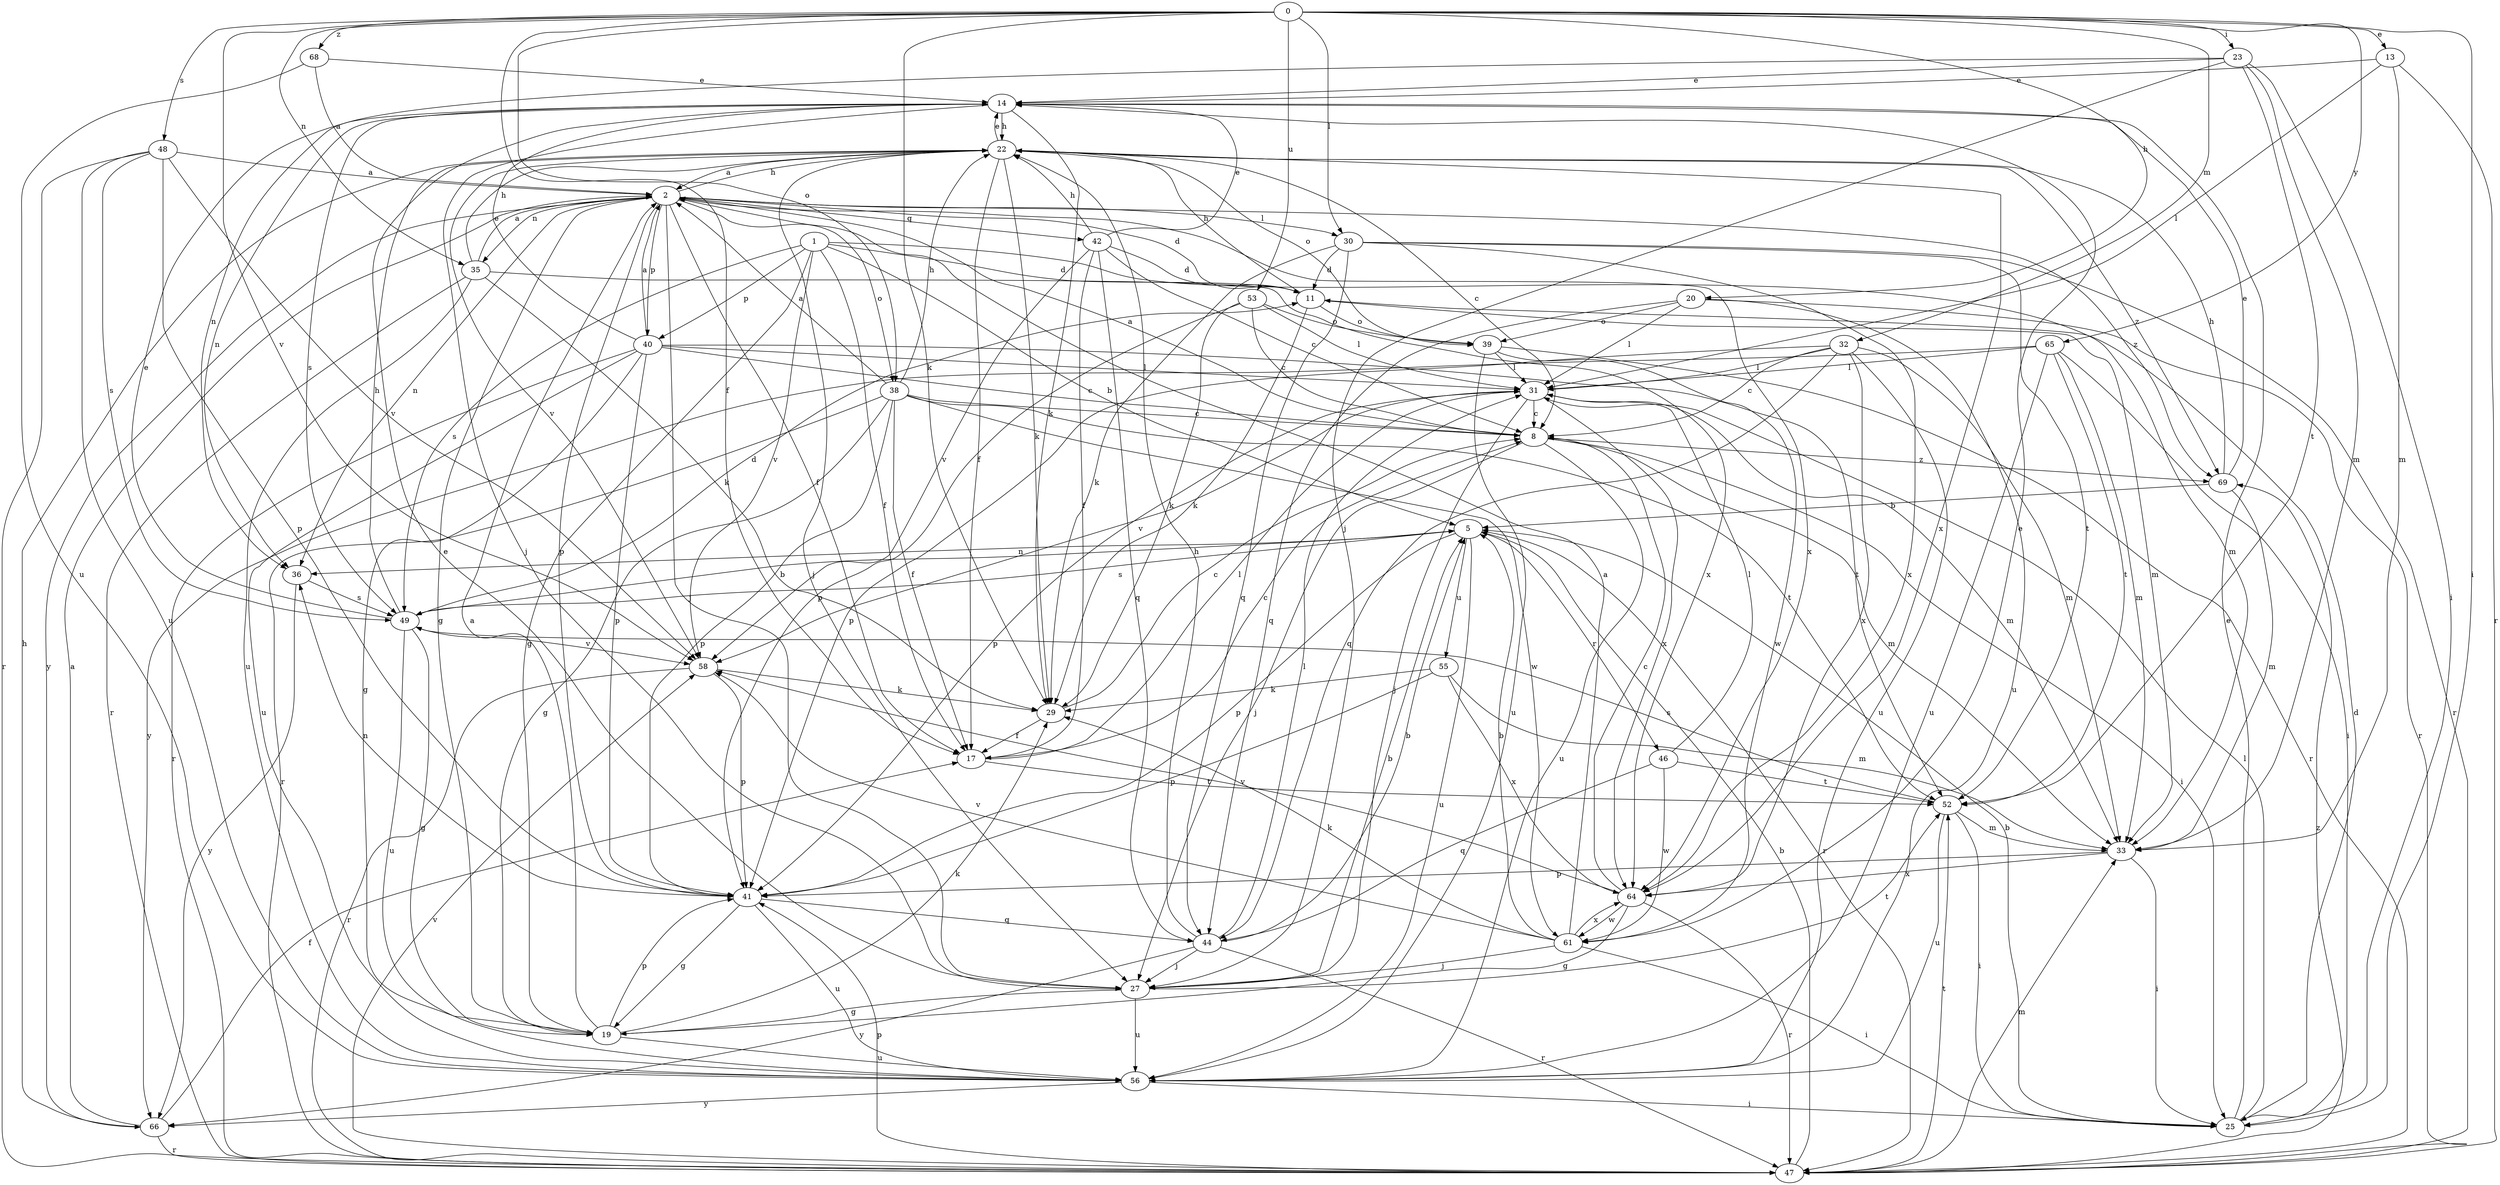 strict digraph  {
0;
1;
2;
5;
8;
11;
13;
14;
17;
19;
20;
22;
23;
25;
27;
29;
30;
31;
32;
33;
35;
36;
38;
39;
40;
41;
42;
44;
46;
47;
48;
49;
52;
53;
55;
56;
58;
61;
64;
65;
66;
68;
69;
0 -> 13  [label=e];
0 -> 17  [label=f];
0 -> 20  [label=h];
0 -> 23  [label=i];
0 -> 25  [label=i];
0 -> 29  [label=k];
0 -> 30  [label=l];
0 -> 32  [label=m];
0 -> 35  [label=n];
0 -> 38  [label=o];
0 -> 48  [label=s];
0 -> 53  [label=u];
0 -> 58  [label=v];
0 -> 65  [label=y];
0 -> 68  [label=z];
1 -> 5  [label=b];
1 -> 11  [label=d];
1 -> 17  [label=f];
1 -> 19  [label=g];
1 -> 33  [label=m];
1 -> 40  [label=p];
1 -> 49  [label=s];
1 -> 58  [label=v];
2 -> 11  [label=d];
2 -> 17  [label=f];
2 -> 19  [label=g];
2 -> 22  [label=h];
2 -> 27  [label=j];
2 -> 30  [label=l];
2 -> 35  [label=n];
2 -> 36  [label=n];
2 -> 38  [label=o];
2 -> 40  [label=p];
2 -> 41  [label=p];
2 -> 42  [label=q];
2 -> 64  [label=x];
2 -> 66  [label=y];
2 -> 69  [label=z];
5 -> 36  [label=n];
5 -> 41  [label=p];
5 -> 46  [label=r];
5 -> 47  [label=r];
5 -> 49  [label=s];
5 -> 55  [label=u];
5 -> 56  [label=u];
8 -> 2  [label=a];
8 -> 25  [label=i];
8 -> 27  [label=j];
8 -> 33  [label=m];
8 -> 56  [label=u];
8 -> 69  [label=z];
11 -> 22  [label=h];
11 -> 29  [label=k];
11 -> 33  [label=m];
11 -> 39  [label=o];
13 -> 14  [label=e];
13 -> 31  [label=l];
13 -> 33  [label=m];
13 -> 47  [label=r];
14 -> 22  [label=h];
14 -> 27  [label=j];
14 -> 29  [label=k];
14 -> 36  [label=n];
14 -> 49  [label=s];
17 -> 8  [label=c];
17 -> 31  [label=l];
17 -> 52  [label=t];
19 -> 2  [label=a];
19 -> 29  [label=k];
19 -> 41  [label=p];
19 -> 56  [label=u];
20 -> 31  [label=l];
20 -> 39  [label=o];
20 -> 44  [label=q];
20 -> 47  [label=r];
20 -> 56  [label=u];
22 -> 2  [label=a];
22 -> 8  [label=c];
22 -> 14  [label=e];
22 -> 17  [label=f];
22 -> 27  [label=j];
22 -> 29  [label=k];
22 -> 39  [label=o];
22 -> 58  [label=v];
22 -> 64  [label=x];
22 -> 69  [label=z];
23 -> 14  [label=e];
23 -> 25  [label=i];
23 -> 27  [label=j];
23 -> 33  [label=m];
23 -> 36  [label=n];
23 -> 52  [label=t];
25 -> 5  [label=b];
25 -> 11  [label=d];
25 -> 14  [label=e];
25 -> 31  [label=l];
27 -> 5  [label=b];
27 -> 14  [label=e];
27 -> 19  [label=g];
27 -> 52  [label=t];
27 -> 56  [label=u];
29 -> 8  [label=c];
29 -> 17  [label=f];
30 -> 11  [label=d];
30 -> 29  [label=k];
30 -> 44  [label=q];
30 -> 47  [label=r];
30 -> 52  [label=t];
30 -> 64  [label=x];
31 -> 8  [label=c];
31 -> 27  [label=j];
31 -> 33  [label=m];
31 -> 41  [label=p];
31 -> 58  [label=v];
31 -> 64  [label=x];
32 -> 8  [label=c];
32 -> 31  [label=l];
32 -> 33  [label=m];
32 -> 41  [label=p];
32 -> 44  [label=q];
32 -> 56  [label=u];
32 -> 64  [label=x];
33 -> 25  [label=i];
33 -> 41  [label=p];
33 -> 64  [label=x];
35 -> 2  [label=a];
35 -> 22  [label=h];
35 -> 29  [label=k];
35 -> 47  [label=r];
35 -> 56  [label=u];
35 -> 64  [label=x];
36 -> 49  [label=s];
36 -> 66  [label=y];
38 -> 2  [label=a];
38 -> 8  [label=c];
38 -> 17  [label=f];
38 -> 19  [label=g];
38 -> 22  [label=h];
38 -> 41  [label=p];
38 -> 47  [label=r];
38 -> 52  [label=t];
38 -> 61  [label=w];
39 -> 31  [label=l];
39 -> 47  [label=r];
39 -> 56  [label=u];
39 -> 61  [label=w];
40 -> 2  [label=a];
40 -> 8  [label=c];
40 -> 14  [label=e];
40 -> 19  [label=g];
40 -> 31  [label=l];
40 -> 41  [label=p];
40 -> 47  [label=r];
40 -> 52  [label=t];
40 -> 56  [label=u];
41 -> 19  [label=g];
41 -> 36  [label=n];
41 -> 44  [label=q];
41 -> 56  [label=u];
42 -> 8  [label=c];
42 -> 11  [label=d];
42 -> 14  [label=e];
42 -> 17  [label=f];
42 -> 22  [label=h];
42 -> 44  [label=q];
42 -> 58  [label=v];
44 -> 5  [label=b];
44 -> 22  [label=h];
44 -> 27  [label=j];
44 -> 31  [label=l];
44 -> 47  [label=r];
44 -> 66  [label=y];
46 -> 31  [label=l];
46 -> 44  [label=q];
46 -> 52  [label=t];
46 -> 61  [label=w];
47 -> 5  [label=b];
47 -> 33  [label=m];
47 -> 41  [label=p];
47 -> 52  [label=t];
47 -> 58  [label=v];
47 -> 69  [label=z];
48 -> 2  [label=a];
48 -> 41  [label=p];
48 -> 47  [label=r];
48 -> 49  [label=s];
48 -> 56  [label=u];
48 -> 58  [label=v];
49 -> 5  [label=b];
49 -> 11  [label=d];
49 -> 14  [label=e];
49 -> 19  [label=g];
49 -> 22  [label=h];
49 -> 56  [label=u];
49 -> 58  [label=v];
52 -> 25  [label=i];
52 -> 33  [label=m];
52 -> 49  [label=s];
52 -> 56  [label=u];
53 -> 8  [label=c];
53 -> 29  [label=k];
53 -> 31  [label=l];
53 -> 39  [label=o];
53 -> 41  [label=p];
55 -> 29  [label=k];
55 -> 33  [label=m];
55 -> 41  [label=p];
55 -> 64  [label=x];
56 -> 25  [label=i];
56 -> 66  [label=y];
58 -> 29  [label=k];
58 -> 41  [label=p];
58 -> 47  [label=r];
61 -> 2  [label=a];
61 -> 5  [label=b];
61 -> 14  [label=e];
61 -> 25  [label=i];
61 -> 27  [label=j];
61 -> 29  [label=k];
61 -> 58  [label=v];
61 -> 64  [label=x];
64 -> 8  [label=c];
64 -> 19  [label=g];
64 -> 47  [label=r];
64 -> 58  [label=v];
64 -> 61  [label=w];
65 -> 25  [label=i];
65 -> 31  [label=l];
65 -> 33  [label=m];
65 -> 52  [label=t];
65 -> 56  [label=u];
65 -> 66  [label=y];
66 -> 2  [label=a];
66 -> 17  [label=f];
66 -> 22  [label=h];
66 -> 47  [label=r];
68 -> 2  [label=a];
68 -> 14  [label=e];
68 -> 56  [label=u];
69 -> 5  [label=b];
69 -> 14  [label=e];
69 -> 22  [label=h];
69 -> 33  [label=m];
}
